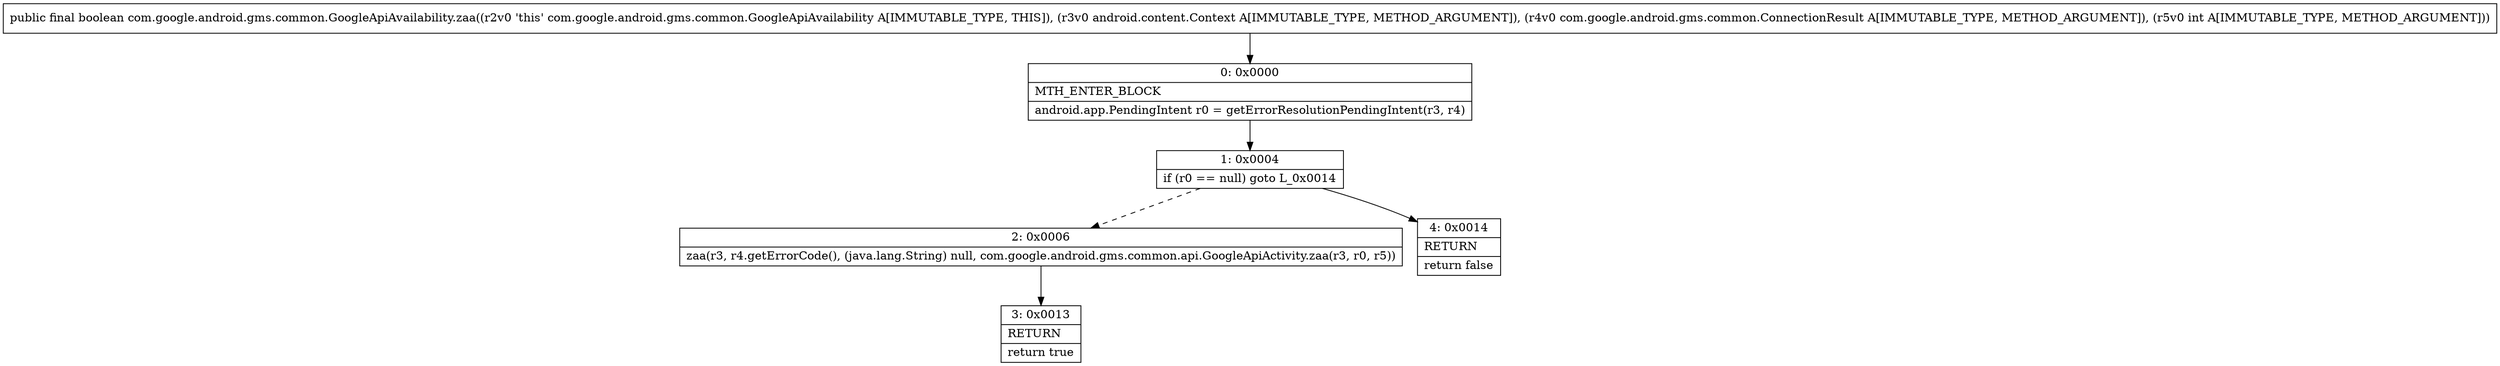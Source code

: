 digraph "CFG forcom.google.android.gms.common.GoogleApiAvailability.zaa(Landroid\/content\/Context;Lcom\/google\/android\/gms\/common\/ConnectionResult;I)Z" {
Node_0 [shape=record,label="{0\:\ 0x0000|MTH_ENTER_BLOCK\l|android.app.PendingIntent r0 = getErrorResolutionPendingIntent(r3, r4)\l}"];
Node_1 [shape=record,label="{1\:\ 0x0004|if (r0 == null) goto L_0x0014\l}"];
Node_2 [shape=record,label="{2\:\ 0x0006|zaa(r3, r4.getErrorCode(), (java.lang.String) null, com.google.android.gms.common.api.GoogleApiActivity.zaa(r3, r0, r5))\l}"];
Node_3 [shape=record,label="{3\:\ 0x0013|RETURN\l|return true\l}"];
Node_4 [shape=record,label="{4\:\ 0x0014|RETURN\l|return false\l}"];
MethodNode[shape=record,label="{public final boolean com.google.android.gms.common.GoogleApiAvailability.zaa((r2v0 'this' com.google.android.gms.common.GoogleApiAvailability A[IMMUTABLE_TYPE, THIS]), (r3v0 android.content.Context A[IMMUTABLE_TYPE, METHOD_ARGUMENT]), (r4v0 com.google.android.gms.common.ConnectionResult A[IMMUTABLE_TYPE, METHOD_ARGUMENT]), (r5v0 int A[IMMUTABLE_TYPE, METHOD_ARGUMENT])) }"];
MethodNode -> Node_0;
Node_0 -> Node_1;
Node_1 -> Node_2[style=dashed];
Node_1 -> Node_4;
Node_2 -> Node_3;
}

